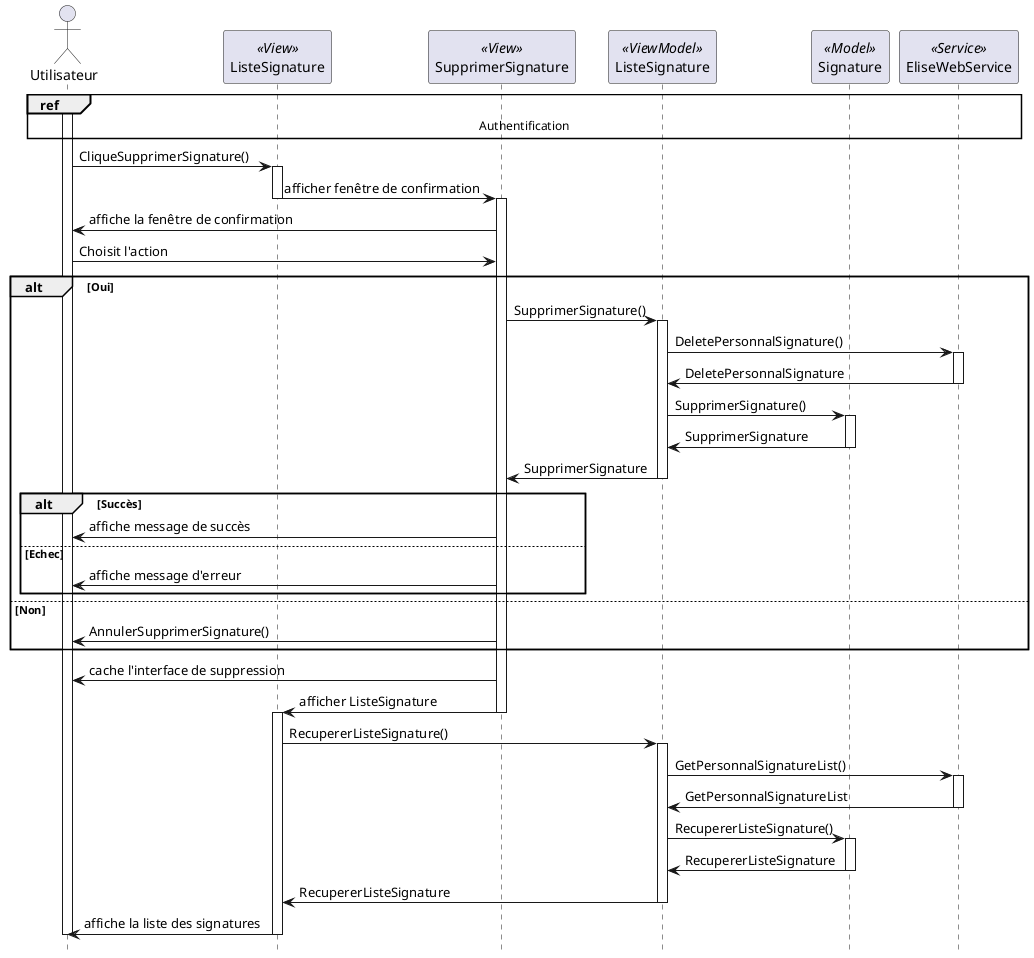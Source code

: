 @startuml sequence_delete_signature

hide footbox


actor "Utilisateur" as user
participant "ListeSignature" as liste << View >>
participant "SupprimerSignature" as delete << View >>
participant "ListeSignature" as vm << ViewModel >>
participant "Signature" as model << Model >>
participant "EliseWebService" as ws << Service >>


ref over user,liste,delete,vm,model,ws : Authentification
activate user
user -> liste : CliqueSupprimerSignature()
activate liste
liste -> delete : afficher fenêtre de confirmation
deactivate liste
activate delete
delete -> user : affiche la fenêtre de confirmation
user -> delete : Choisit l'action
alt Oui
    delete -> vm : SupprimerSignature()
    activate vm
    vm -> ws : DeletePersonnalSignature()
    activate ws
    ws -> vm : DeletePersonnalSignature
    deactivate ws
    vm -> model : SupprimerSignature()
    activate model
    model -> vm : SupprimerSignature
    deactivate model
    vm -> delete : SupprimerSignature
    deactivate vm
    alt Succès
        delete -> user : affiche message de succès
    else Echec
        delete -> user : affiche message d'erreur
    end
else Non
    delete -> user : AnnulerSupprimerSignature()
end
delete -> user : cache l'interface de suppression
delete -> liste : afficher ListeSignature
deactivate delete
activate liste
liste -> vm : RecupererListeSignature()
activate vm
vm -> ws : GetPersonnalSignatureList()
activate ws
ws -> vm : GetPersonnalSignatureList
deactivate ws
vm -> model : RecupererListeSignature()
activate model
model -> vm : RecupererListeSignature
deactivate model
vm -> liste : RecupererListeSignature
deactivate vm
liste -> user : affiche la liste des signatures
deactivate liste
deactivate user